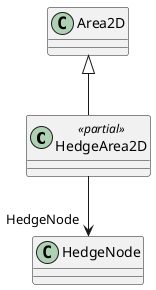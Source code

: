 @startuml
class HedgeArea2D <<partial>> {
}
Area2D <|-- HedgeArea2D
HedgeArea2D --> "HedgeNode" HedgeNode
@enduml
